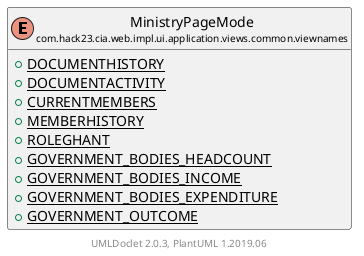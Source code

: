 @startuml
    set namespaceSeparator none
    hide empty fields
    hide empty methods

    enum "<size:14>MinistryPageMode\n<size:10>com.hack23.cia.web.impl.ui.application.views.common.viewnames" as com.hack23.cia.web.impl.ui.application.views.common.viewnames.MinistryPageMode [[MinistryPageMode.html]] {
        {static} +DOCUMENTHISTORY
        {static} +DOCUMENTACTIVITY
        {static} +CURRENTMEMBERS
        {static} +MEMBERHISTORY
        {static} +ROLEGHANT
        {static} +GOVERNMENT_BODIES_HEADCOUNT
        {static} +GOVERNMENT_BODIES_INCOME
        {static} +GOVERNMENT_BODIES_EXPENDITURE
        {static} +GOVERNMENT_OUTCOME
    }

    center footer UMLDoclet 2.0.3, PlantUML 1.2019.06
@enduml
